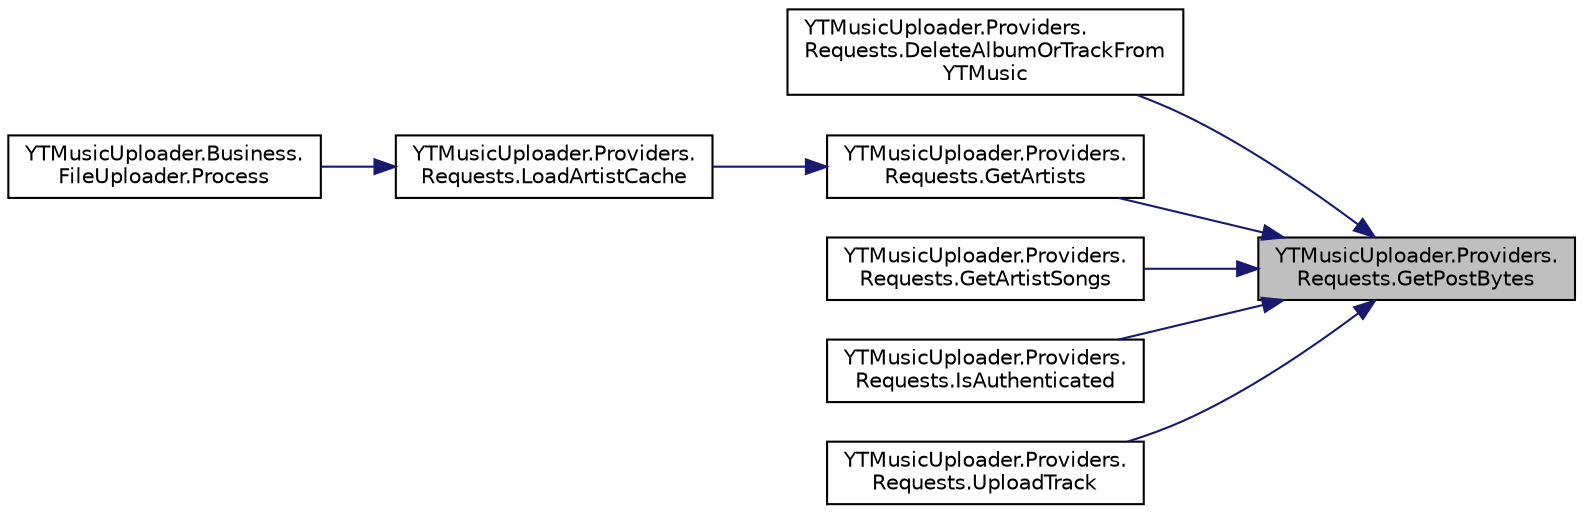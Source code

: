 digraph "YTMusicUploader.Providers.Requests.GetPostBytes"
{
 // LATEX_PDF_SIZE
  edge [fontname="Helvetica",fontsize="10",labelfontname="Helvetica",labelfontsize="10"];
  node [fontname="Helvetica",fontsize="10",shape=record];
  rankdir="RL";
  Node1 [label="YTMusicUploader.Providers.\lRequests.GetPostBytes",height=0.2,width=0.4,color="black", fillcolor="grey75", style="filled", fontcolor="black",tooltip="Converts a string to a byte array for use in a HttpWebRequest upload stream (UTF8 encoded)."];
  Node1 -> Node2 [dir="back",color="midnightblue",fontsize="10",style="solid"];
  Node2 [label="YTMusicUploader.Providers.\lRequests.DeleteAlbumOrTrackFrom\lYTMusic",height=0.2,width=0.4,color="black", fillcolor="white", style="filled",URL="$d8/d00/class_y_t_music_uploader_1_1_providers_1_1_requests.html#af59e05abcea3771f97484cb75d2f37d9",tooltip="HttpWebRequest POST request to send to YouTube delete a YT music track fro the users uploads"];
  Node1 -> Node3 [dir="back",color="midnightblue",fontsize="10",style="solid"];
  Node3 [label="YTMusicUploader.Providers.\lRequests.GetArtists",height=0.2,width=0.4,color="black", fillcolor="white", style="filled",URL="$d8/d00/class_y_t_music_uploader_1_1_providers_1_1_requests.html#adf7c70fd9af5014904ba52e5d4d12f64",tooltip="HttpWebRequest POST request - Recursively fetches all the artists from YouTube Music's 'Upload' secti..."];
  Node3 -> Node4 [dir="back",color="midnightblue",fontsize="10",style="solid"];
  Node4 [label="YTMusicUploader.Providers.\lRequests.LoadArtistCache",height=0.2,width=0.4,color="black", fillcolor="white", style="filled",URL="$d8/d00/class_y_t_music_uploader_1_1_providers_1_1_requests.html#a6808d6ec5334bfe6a329d6a29be79ae5",tooltip="Set the uploaded artist cached gathered from YouTube Music"];
  Node4 -> Node5 [dir="back",color="midnightblue",fontsize="10",style="solid"];
  Node5 [label="YTMusicUploader.Business.\lFileUploader.Process",height=0.2,width=0.4,color="black", fillcolor="white", style="filled",URL="$d9/dab/class_y_t_music_uploader_1_1_business_1_1_file_uploader.html#a5ecabcb283073e1b7fe3cefaa0c19cc7",tooltip="Execute the upload process"];
  Node1 -> Node6 [dir="back",color="midnightblue",fontsize="10",style="solid"];
  Node6 [label="YTMusicUploader.Providers.\lRequests.GetArtistSongs",height=0.2,width=0.4,color="black", fillcolor="white", style="filled",URL="$d8/d00/class_y_t_music_uploader_1_1_providers_1_1_requests.html#a30a9a982173a07c94262eff8ca9fcdbe",tooltip="HttpWebRequest POST request - Recursively fetches all the songs of an artist from YouTube Music's 'Up..."];
  Node1 -> Node7 [dir="back",color="midnightblue",fontsize="10",style="solid"];
  Node7 [label="YTMusicUploader.Providers.\lRequests.IsAuthenticated",height=0.2,width=0.4,color="black", fillcolor="white", style="filled",URL="$d8/d00/class_y_t_music_uploader_1_1_providers_1_1_requests.html#a999ef8b6818a6afda480211b7a36a0d5",tooltip="HttpWebRequest POST request to send to YouTube to check if the user's is authenticated (signed in) by..."];
  Node1 -> Node8 [dir="back",color="midnightblue",fontsize="10",style="solid"];
  Node8 [label="YTMusicUploader.Providers.\lRequests.UploadTrack",height=0.2,width=0.4,color="black", fillcolor="white", style="filled",URL="$d8/d00/class_y_t_music_uploader_1_1_providers_1_1_requests.html#ad946e013b93cd1edbe8e0fb9f8a62e17",tooltip="HttpWebRequest POST request to send to YouTube to upload a music file."];
}
